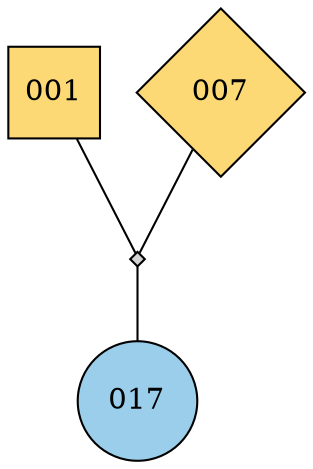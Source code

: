 digraph new_graph {
    ratio = "auto"
    mincross = 2.0

    # draw some nodes
    "001" [shape=box, regular=1, style=filled, fillcolor="#FCD975"] ;
    "017" [shape=circle  , regular=1,style=filled,fillcolor="#9ACEEB"   ] ;
    "007" [shape=diamond  , regular=1,style=filled,fillcolor="#FCD975"   ] ;
    # the key line--creating tiny node w/ no label, no color
    # i use this style because it mimics the 'midpoint' style used in Omnigraffle et al.
    "LN01" [shape=diamond,style=filled,label="",height=.1,width=.1] ;

    # draw the edges
    "001" -> "LN01" [dir=none,weight=1] ;
    "007" -> "LN01" [dir=none,weight=1] ;
    "LN01" -> "017" [dir=none, weight=2] ;
}